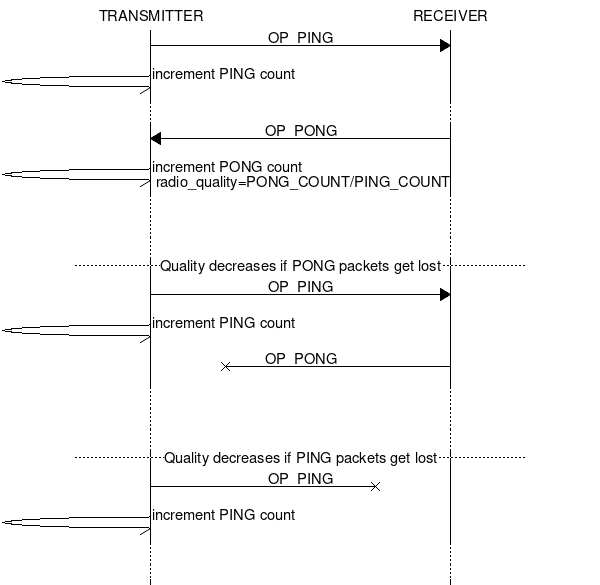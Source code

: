 # MSC for some fictional process
msc {

  hscale = "1";

  TRANSMITTER,RECEIVER;

  TRANSMITTER=>RECEIVER [ label = "OP_PING" ] ;
  TRANSMITTER->TRANSMITTER [ label = "increment PING count" ] ;
  ...;

  RECEIVER=>TRANSMITTER [ label = "OP_PONG"];
  TRANSMITTER->TRANSMITTER [ label = "increment PONG count\n radio_quality=PONG_COUNT/PING_COUNT" ] ;
  ...;
  ...;
  ...;

  ---  [ label = "Quality decreases if PONG packets get lost" ];
  TRANSMITTER=>RECEIVER [ label = "OP_PING" ] ;
  TRANSMITTER->TRANSMITTER [ label = "increment PING count" ] ;
  RECEIVER-xTRANSMITTER [ label = "OP_PONG"];
  ...;
  ...;
  ...;

  ---  [ label = "Quality decreases if PING packets get lost" ];
  TRANSMITTER-xRECEIVER [ label = "OP_PING" ] ;
  TRANSMITTER->TRANSMITTER [ label = "increment PING count" ] ;
  ...;
  ...;


}

